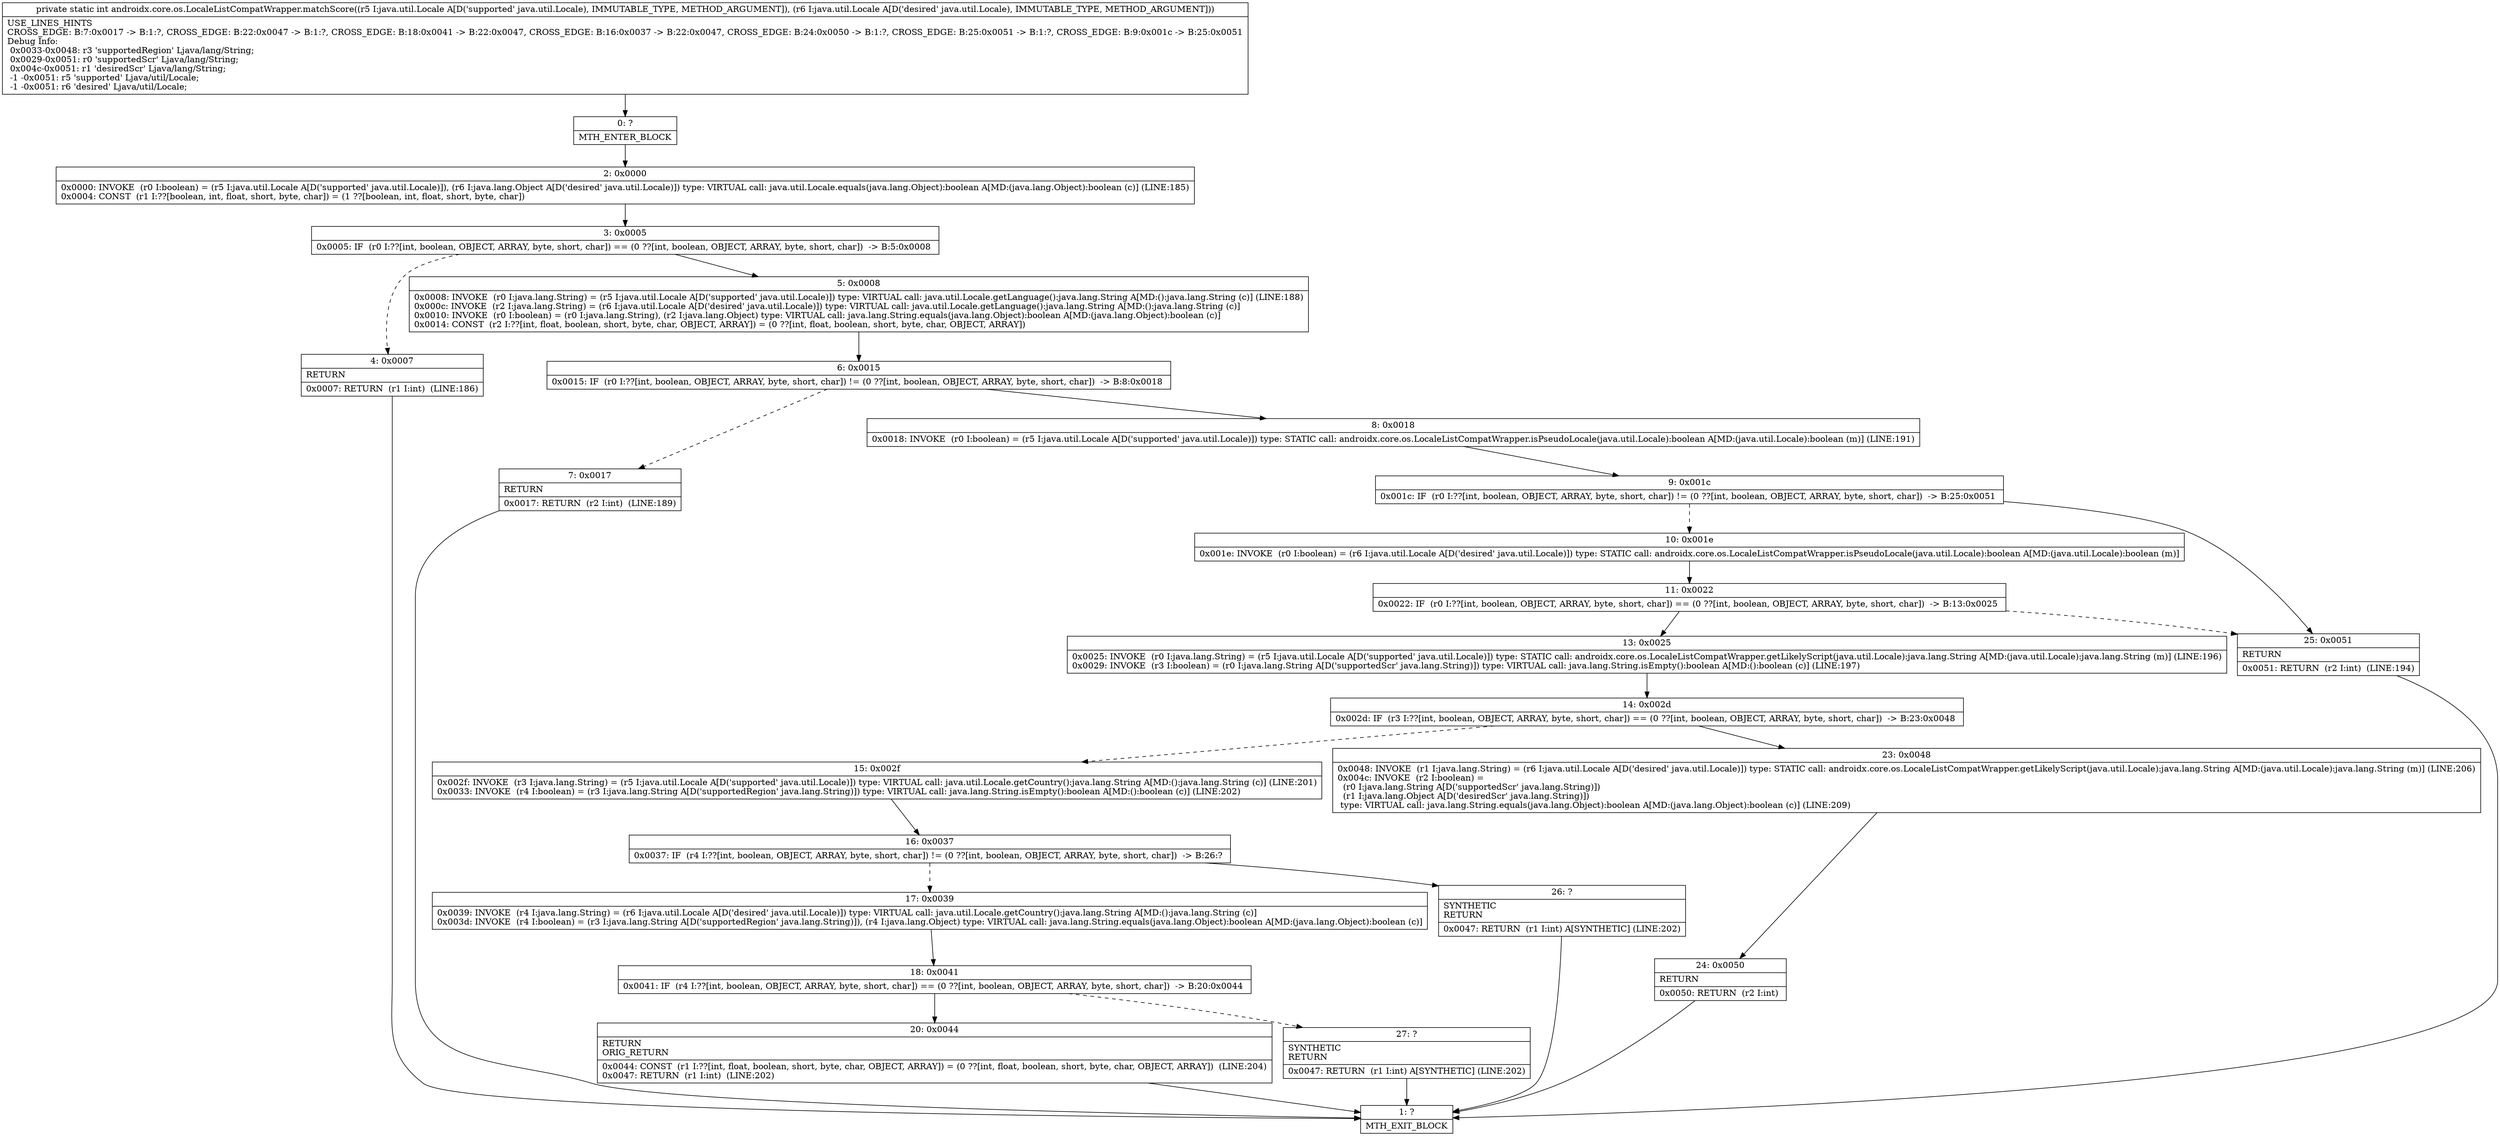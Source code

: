 digraph "CFG forandroidx.core.os.LocaleListCompatWrapper.matchScore(Ljava\/util\/Locale;Ljava\/util\/Locale;)I" {
Node_0 [shape=record,label="{0\:\ ?|MTH_ENTER_BLOCK\l}"];
Node_2 [shape=record,label="{2\:\ 0x0000|0x0000: INVOKE  (r0 I:boolean) = (r5 I:java.util.Locale A[D('supported' java.util.Locale)]), (r6 I:java.lang.Object A[D('desired' java.util.Locale)]) type: VIRTUAL call: java.util.Locale.equals(java.lang.Object):boolean A[MD:(java.lang.Object):boolean (c)] (LINE:185)\l0x0004: CONST  (r1 I:??[boolean, int, float, short, byte, char]) = (1 ??[boolean, int, float, short, byte, char]) \l}"];
Node_3 [shape=record,label="{3\:\ 0x0005|0x0005: IF  (r0 I:??[int, boolean, OBJECT, ARRAY, byte, short, char]) == (0 ??[int, boolean, OBJECT, ARRAY, byte, short, char])  \-\> B:5:0x0008 \l}"];
Node_4 [shape=record,label="{4\:\ 0x0007|RETURN\l|0x0007: RETURN  (r1 I:int)  (LINE:186)\l}"];
Node_1 [shape=record,label="{1\:\ ?|MTH_EXIT_BLOCK\l}"];
Node_5 [shape=record,label="{5\:\ 0x0008|0x0008: INVOKE  (r0 I:java.lang.String) = (r5 I:java.util.Locale A[D('supported' java.util.Locale)]) type: VIRTUAL call: java.util.Locale.getLanguage():java.lang.String A[MD:():java.lang.String (c)] (LINE:188)\l0x000c: INVOKE  (r2 I:java.lang.String) = (r6 I:java.util.Locale A[D('desired' java.util.Locale)]) type: VIRTUAL call: java.util.Locale.getLanguage():java.lang.String A[MD:():java.lang.String (c)]\l0x0010: INVOKE  (r0 I:boolean) = (r0 I:java.lang.String), (r2 I:java.lang.Object) type: VIRTUAL call: java.lang.String.equals(java.lang.Object):boolean A[MD:(java.lang.Object):boolean (c)]\l0x0014: CONST  (r2 I:??[int, float, boolean, short, byte, char, OBJECT, ARRAY]) = (0 ??[int, float, boolean, short, byte, char, OBJECT, ARRAY]) \l}"];
Node_6 [shape=record,label="{6\:\ 0x0015|0x0015: IF  (r0 I:??[int, boolean, OBJECT, ARRAY, byte, short, char]) != (0 ??[int, boolean, OBJECT, ARRAY, byte, short, char])  \-\> B:8:0x0018 \l}"];
Node_7 [shape=record,label="{7\:\ 0x0017|RETURN\l|0x0017: RETURN  (r2 I:int)  (LINE:189)\l}"];
Node_8 [shape=record,label="{8\:\ 0x0018|0x0018: INVOKE  (r0 I:boolean) = (r5 I:java.util.Locale A[D('supported' java.util.Locale)]) type: STATIC call: androidx.core.os.LocaleListCompatWrapper.isPseudoLocale(java.util.Locale):boolean A[MD:(java.util.Locale):boolean (m)] (LINE:191)\l}"];
Node_9 [shape=record,label="{9\:\ 0x001c|0x001c: IF  (r0 I:??[int, boolean, OBJECT, ARRAY, byte, short, char]) != (0 ??[int, boolean, OBJECT, ARRAY, byte, short, char])  \-\> B:25:0x0051 \l}"];
Node_10 [shape=record,label="{10\:\ 0x001e|0x001e: INVOKE  (r0 I:boolean) = (r6 I:java.util.Locale A[D('desired' java.util.Locale)]) type: STATIC call: androidx.core.os.LocaleListCompatWrapper.isPseudoLocale(java.util.Locale):boolean A[MD:(java.util.Locale):boolean (m)]\l}"];
Node_11 [shape=record,label="{11\:\ 0x0022|0x0022: IF  (r0 I:??[int, boolean, OBJECT, ARRAY, byte, short, char]) == (0 ??[int, boolean, OBJECT, ARRAY, byte, short, char])  \-\> B:13:0x0025 \l}"];
Node_13 [shape=record,label="{13\:\ 0x0025|0x0025: INVOKE  (r0 I:java.lang.String) = (r5 I:java.util.Locale A[D('supported' java.util.Locale)]) type: STATIC call: androidx.core.os.LocaleListCompatWrapper.getLikelyScript(java.util.Locale):java.lang.String A[MD:(java.util.Locale):java.lang.String (m)] (LINE:196)\l0x0029: INVOKE  (r3 I:boolean) = (r0 I:java.lang.String A[D('supportedScr' java.lang.String)]) type: VIRTUAL call: java.lang.String.isEmpty():boolean A[MD:():boolean (c)] (LINE:197)\l}"];
Node_14 [shape=record,label="{14\:\ 0x002d|0x002d: IF  (r3 I:??[int, boolean, OBJECT, ARRAY, byte, short, char]) == (0 ??[int, boolean, OBJECT, ARRAY, byte, short, char])  \-\> B:23:0x0048 \l}"];
Node_15 [shape=record,label="{15\:\ 0x002f|0x002f: INVOKE  (r3 I:java.lang.String) = (r5 I:java.util.Locale A[D('supported' java.util.Locale)]) type: VIRTUAL call: java.util.Locale.getCountry():java.lang.String A[MD:():java.lang.String (c)] (LINE:201)\l0x0033: INVOKE  (r4 I:boolean) = (r3 I:java.lang.String A[D('supportedRegion' java.lang.String)]) type: VIRTUAL call: java.lang.String.isEmpty():boolean A[MD:():boolean (c)] (LINE:202)\l}"];
Node_16 [shape=record,label="{16\:\ 0x0037|0x0037: IF  (r4 I:??[int, boolean, OBJECT, ARRAY, byte, short, char]) != (0 ??[int, boolean, OBJECT, ARRAY, byte, short, char])  \-\> B:26:? \l}"];
Node_17 [shape=record,label="{17\:\ 0x0039|0x0039: INVOKE  (r4 I:java.lang.String) = (r6 I:java.util.Locale A[D('desired' java.util.Locale)]) type: VIRTUAL call: java.util.Locale.getCountry():java.lang.String A[MD:():java.lang.String (c)]\l0x003d: INVOKE  (r4 I:boolean) = (r3 I:java.lang.String A[D('supportedRegion' java.lang.String)]), (r4 I:java.lang.Object) type: VIRTUAL call: java.lang.String.equals(java.lang.Object):boolean A[MD:(java.lang.Object):boolean (c)]\l}"];
Node_18 [shape=record,label="{18\:\ 0x0041|0x0041: IF  (r4 I:??[int, boolean, OBJECT, ARRAY, byte, short, char]) == (0 ??[int, boolean, OBJECT, ARRAY, byte, short, char])  \-\> B:20:0x0044 \l}"];
Node_20 [shape=record,label="{20\:\ 0x0044|RETURN\lORIG_RETURN\l|0x0044: CONST  (r1 I:??[int, float, boolean, short, byte, char, OBJECT, ARRAY]) = (0 ??[int, float, boolean, short, byte, char, OBJECT, ARRAY])  (LINE:204)\l0x0047: RETURN  (r1 I:int)  (LINE:202)\l}"];
Node_27 [shape=record,label="{27\:\ ?|SYNTHETIC\lRETURN\l|0x0047: RETURN  (r1 I:int) A[SYNTHETIC] (LINE:202)\l}"];
Node_26 [shape=record,label="{26\:\ ?|SYNTHETIC\lRETURN\l|0x0047: RETURN  (r1 I:int) A[SYNTHETIC] (LINE:202)\l}"];
Node_23 [shape=record,label="{23\:\ 0x0048|0x0048: INVOKE  (r1 I:java.lang.String) = (r6 I:java.util.Locale A[D('desired' java.util.Locale)]) type: STATIC call: androidx.core.os.LocaleListCompatWrapper.getLikelyScript(java.util.Locale):java.lang.String A[MD:(java.util.Locale):java.lang.String (m)] (LINE:206)\l0x004c: INVOKE  (r2 I:boolean) = \l  (r0 I:java.lang.String A[D('supportedScr' java.lang.String)])\l  (r1 I:java.lang.Object A[D('desiredScr' java.lang.String)])\l type: VIRTUAL call: java.lang.String.equals(java.lang.Object):boolean A[MD:(java.lang.Object):boolean (c)] (LINE:209)\l}"];
Node_24 [shape=record,label="{24\:\ 0x0050|RETURN\l|0x0050: RETURN  (r2 I:int) \l}"];
Node_25 [shape=record,label="{25\:\ 0x0051|RETURN\l|0x0051: RETURN  (r2 I:int)  (LINE:194)\l}"];
MethodNode[shape=record,label="{private static int androidx.core.os.LocaleListCompatWrapper.matchScore((r5 I:java.util.Locale A[D('supported' java.util.Locale), IMMUTABLE_TYPE, METHOD_ARGUMENT]), (r6 I:java.util.Locale A[D('desired' java.util.Locale), IMMUTABLE_TYPE, METHOD_ARGUMENT]))  | USE_LINES_HINTS\lCROSS_EDGE: B:7:0x0017 \-\> B:1:?, CROSS_EDGE: B:22:0x0047 \-\> B:1:?, CROSS_EDGE: B:18:0x0041 \-\> B:22:0x0047, CROSS_EDGE: B:16:0x0037 \-\> B:22:0x0047, CROSS_EDGE: B:24:0x0050 \-\> B:1:?, CROSS_EDGE: B:25:0x0051 \-\> B:1:?, CROSS_EDGE: B:9:0x001c \-\> B:25:0x0051\lDebug Info:\l  0x0033\-0x0048: r3 'supportedRegion' Ljava\/lang\/String;\l  0x0029\-0x0051: r0 'supportedScr' Ljava\/lang\/String;\l  0x004c\-0x0051: r1 'desiredScr' Ljava\/lang\/String;\l  \-1 \-0x0051: r5 'supported' Ljava\/util\/Locale;\l  \-1 \-0x0051: r6 'desired' Ljava\/util\/Locale;\l}"];
MethodNode -> Node_0;Node_0 -> Node_2;
Node_2 -> Node_3;
Node_3 -> Node_4[style=dashed];
Node_3 -> Node_5;
Node_4 -> Node_1;
Node_5 -> Node_6;
Node_6 -> Node_7[style=dashed];
Node_6 -> Node_8;
Node_7 -> Node_1;
Node_8 -> Node_9;
Node_9 -> Node_10[style=dashed];
Node_9 -> Node_25;
Node_10 -> Node_11;
Node_11 -> Node_13;
Node_11 -> Node_25[style=dashed];
Node_13 -> Node_14;
Node_14 -> Node_15[style=dashed];
Node_14 -> Node_23;
Node_15 -> Node_16;
Node_16 -> Node_17[style=dashed];
Node_16 -> Node_26;
Node_17 -> Node_18;
Node_18 -> Node_20;
Node_18 -> Node_27[style=dashed];
Node_20 -> Node_1;
Node_27 -> Node_1;
Node_26 -> Node_1;
Node_23 -> Node_24;
Node_24 -> Node_1;
Node_25 -> Node_1;
}

